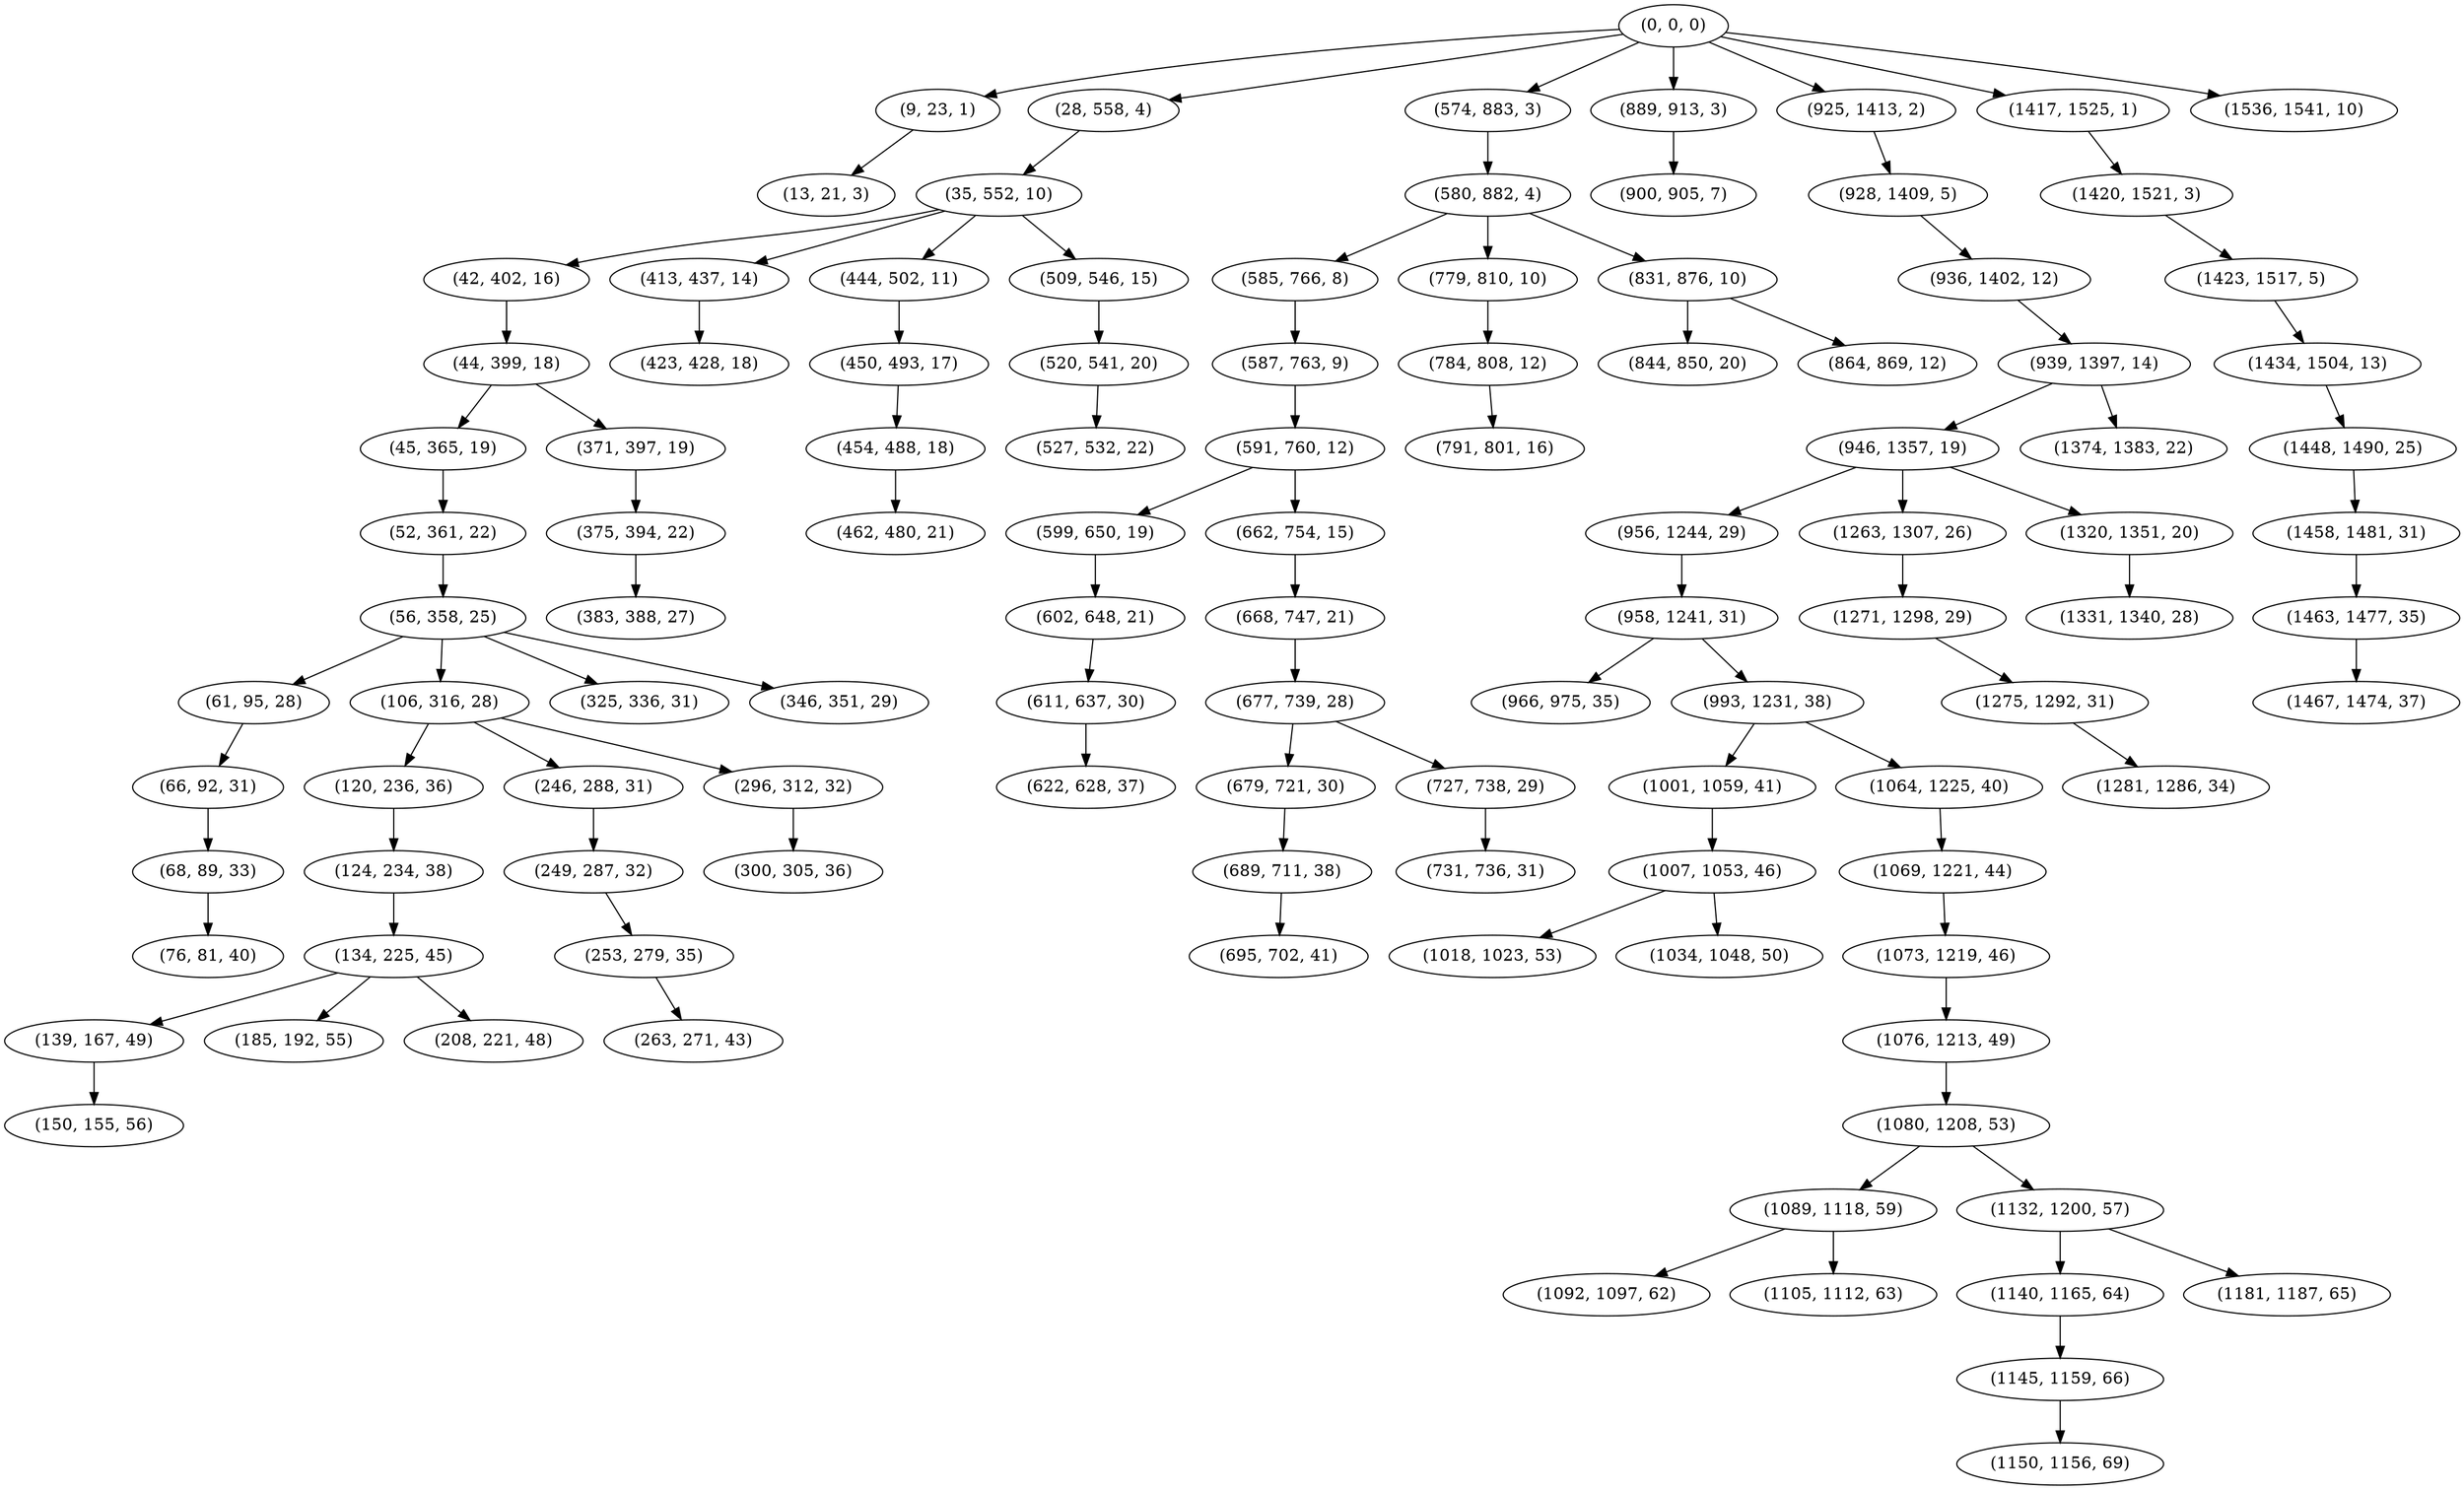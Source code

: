digraph tree {
    "(0, 0, 0)";
    "(9, 23, 1)";
    "(13, 21, 3)";
    "(28, 558, 4)";
    "(35, 552, 10)";
    "(42, 402, 16)";
    "(44, 399, 18)";
    "(45, 365, 19)";
    "(52, 361, 22)";
    "(56, 358, 25)";
    "(61, 95, 28)";
    "(66, 92, 31)";
    "(68, 89, 33)";
    "(76, 81, 40)";
    "(106, 316, 28)";
    "(120, 236, 36)";
    "(124, 234, 38)";
    "(134, 225, 45)";
    "(139, 167, 49)";
    "(150, 155, 56)";
    "(185, 192, 55)";
    "(208, 221, 48)";
    "(246, 288, 31)";
    "(249, 287, 32)";
    "(253, 279, 35)";
    "(263, 271, 43)";
    "(296, 312, 32)";
    "(300, 305, 36)";
    "(325, 336, 31)";
    "(346, 351, 29)";
    "(371, 397, 19)";
    "(375, 394, 22)";
    "(383, 388, 27)";
    "(413, 437, 14)";
    "(423, 428, 18)";
    "(444, 502, 11)";
    "(450, 493, 17)";
    "(454, 488, 18)";
    "(462, 480, 21)";
    "(509, 546, 15)";
    "(520, 541, 20)";
    "(527, 532, 22)";
    "(574, 883, 3)";
    "(580, 882, 4)";
    "(585, 766, 8)";
    "(587, 763, 9)";
    "(591, 760, 12)";
    "(599, 650, 19)";
    "(602, 648, 21)";
    "(611, 637, 30)";
    "(622, 628, 37)";
    "(662, 754, 15)";
    "(668, 747, 21)";
    "(677, 739, 28)";
    "(679, 721, 30)";
    "(689, 711, 38)";
    "(695, 702, 41)";
    "(727, 738, 29)";
    "(731, 736, 31)";
    "(779, 810, 10)";
    "(784, 808, 12)";
    "(791, 801, 16)";
    "(831, 876, 10)";
    "(844, 850, 20)";
    "(864, 869, 12)";
    "(889, 913, 3)";
    "(900, 905, 7)";
    "(925, 1413, 2)";
    "(928, 1409, 5)";
    "(936, 1402, 12)";
    "(939, 1397, 14)";
    "(946, 1357, 19)";
    "(956, 1244, 29)";
    "(958, 1241, 31)";
    "(966, 975, 35)";
    "(993, 1231, 38)";
    "(1001, 1059, 41)";
    "(1007, 1053, 46)";
    "(1018, 1023, 53)";
    "(1034, 1048, 50)";
    "(1064, 1225, 40)";
    "(1069, 1221, 44)";
    "(1073, 1219, 46)";
    "(1076, 1213, 49)";
    "(1080, 1208, 53)";
    "(1089, 1118, 59)";
    "(1092, 1097, 62)";
    "(1105, 1112, 63)";
    "(1132, 1200, 57)";
    "(1140, 1165, 64)";
    "(1145, 1159, 66)";
    "(1150, 1156, 69)";
    "(1181, 1187, 65)";
    "(1263, 1307, 26)";
    "(1271, 1298, 29)";
    "(1275, 1292, 31)";
    "(1281, 1286, 34)";
    "(1320, 1351, 20)";
    "(1331, 1340, 28)";
    "(1374, 1383, 22)";
    "(1417, 1525, 1)";
    "(1420, 1521, 3)";
    "(1423, 1517, 5)";
    "(1434, 1504, 13)";
    "(1448, 1490, 25)";
    "(1458, 1481, 31)";
    "(1463, 1477, 35)";
    "(1467, 1474, 37)";
    "(1536, 1541, 10)";
    "(0, 0, 0)" -> "(9, 23, 1)";
    "(0, 0, 0)" -> "(28, 558, 4)";
    "(0, 0, 0)" -> "(574, 883, 3)";
    "(0, 0, 0)" -> "(889, 913, 3)";
    "(0, 0, 0)" -> "(925, 1413, 2)";
    "(0, 0, 0)" -> "(1417, 1525, 1)";
    "(0, 0, 0)" -> "(1536, 1541, 10)";
    "(9, 23, 1)" -> "(13, 21, 3)";
    "(28, 558, 4)" -> "(35, 552, 10)";
    "(35, 552, 10)" -> "(42, 402, 16)";
    "(35, 552, 10)" -> "(413, 437, 14)";
    "(35, 552, 10)" -> "(444, 502, 11)";
    "(35, 552, 10)" -> "(509, 546, 15)";
    "(42, 402, 16)" -> "(44, 399, 18)";
    "(44, 399, 18)" -> "(45, 365, 19)";
    "(44, 399, 18)" -> "(371, 397, 19)";
    "(45, 365, 19)" -> "(52, 361, 22)";
    "(52, 361, 22)" -> "(56, 358, 25)";
    "(56, 358, 25)" -> "(61, 95, 28)";
    "(56, 358, 25)" -> "(106, 316, 28)";
    "(56, 358, 25)" -> "(325, 336, 31)";
    "(56, 358, 25)" -> "(346, 351, 29)";
    "(61, 95, 28)" -> "(66, 92, 31)";
    "(66, 92, 31)" -> "(68, 89, 33)";
    "(68, 89, 33)" -> "(76, 81, 40)";
    "(106, 316, 28)" -> "(120, 236, 36)";
    "(106, 316, 28)" -> "(246, 288, 31)";
    "(106, 316, 28)" -> "(296, 312, 32)";
    "(120, 236, 36)" -> "(124, 234, 38)";
    "(124, 234, 38)" -> "(134, 225, 45)";
    "(134, 225, 45)" -> "(139, 167, 49)";
    "(134, 225, 45)" -> "(185, 192, 55)";
    "(134, 225, 45)" -> "(208, 221, 48)";
    "(139, 167, 49)" -> "(150, 155, 56)";
    "(246, 288, 31)" -> "(249, 287, 32)";
    "(249, 287, 32)" -> "(253, 279, 35)";
    "(253, 279, 35)" -> "(263, 271, 43)";
    "(296, 312, 32)" -> "(300, 305, 36)";
    "(371, 397, 19)" -> "(375, 394, 22)";
    "(375, 394, 22)" -> "(383, 388, 27)";
    "(413, 437, 14)" -> "(423, 428, 18)";
    "(444, 502, 11)" -> "(450, 493, 17)";
    "(450, 493, 17)" -> "(454, 488, 18)";
    "(454, 488, 18)" -> "(462, 480, 21)";
    "(509, 546, 15)" -> "(520, 541, 20)";
    "(520, 541, 20)" -> "(527, 532, 22)";
    "(574, 883, 3)" -> "(580, 882, 4)";
    "(580, 882, 4)" -> "(585, 766, 8)";
    "(580, 882, 4)" -> "(779, 810, 10)";
    "(580, 882, 4)" -> "(831, 876, 10)";
    "(585, 766, 8)" -> "(587, 763, 9)";
    "(587, 763, 9)" -> "(591, 760, 12)";
    "(591, 760, 12)" -> "(599, 650, 19)";
    "(591, 760, 12)" -> "(662, 754, 15)";
    "(599, 650, 19)" -> "(602, 648, 21)";
    "(602, 648, 21)" -> "(611, 637, 30)";
    "(611, 637, 30)" -> "(622, 628, 37)";
    "(662, 754, 15)" -> "(668, 747, 21)";
    "(668, 747, 21)" -> "(677, 739, 28)";
    "(677, 739, 28)" -> "(679, 721, 30)";
    "(677, 739, 28)" -> "(727, 738, 29)";
    "(679, 721, 30)" -> "(689, 711, 38)";
    "(689, 711, 38)" -> "(695, 702, 41)";
    "(727, 738, 29)" -> "(731, 736, 31)";
    "(779, 810, 10)" -> "(784, 808, 12)";
    "(784, 808, 12)" -> "(791, 801, 16)";
    "(831, 876, 10)" -> "(844, 850, 20)";
    "(831, 876, 10)" -> "(864, 869, 12)";
    "(889, 913, 3)" -> "(900, 905, 7)";
    "(925, 1413, 2)" -> "(928, 1409, 5)";
    "(928, 1409, 5)" -> "(936, 1402, 12)";
    "(936, 1402, 12)" -> "(939, 1397, 14)";
    "(939, 1397, 14)" -> "(946, 1357, 19)";
    "(939, 1397, 14)" -> "(1374, 1383, 22)";
    "(946, 1357, 19)" -> "(956, 1244, 29)";
    "(946, 1357, 19)" -> "(1263, 1307, 26)";
    "(946, 1357, 19)" -> "(1320, 1351, 20)";
    "(956, 1244, 29)" -> "(958, 1241, 31)";
    "(958, 1241, 31)" -> "(966, 975, 35)";
    "(958, 1241, 31)" -> "(993, 1231, 38)";
    "(993, 1231, 38)" -> "(1001, 1059, 41)";
    "(993, 1231, 38)" -> "(1064, 1225, 40)";
    "(1001, 1059, 41)" -> "(1007, 1053, 46)";
    "(1007, 1053, 46)" -> "(1018, 1023, 53)";
    "(1007, 1053, 46)" -> "(1034, 1048, 50)";
    "(1064, 1225, 40)" -> "(1069, 1221, 44)";
    "(1069, 1221, 44)" -> "(1073, 1219, 46)";
    "(1073, 1219, 46)" -> "(1076, 1213, 49)";
    "(1076, 1213, 49)" -> "(1080, 1208, 53)";
    "(1080, 1208, 53)" -> "(1089, 1118, 59)";
    "(1080, 1208, 53)" -> "(1132, 1200, 57)";
    "(1089, 1118, 59)" -> "(1092, 1097, 62)";
    "(1089, 1118, 59)" -> "(1105, 1112, 63)";
    "(1132, 1200, 57)" -> "(1140, 1165, 64)";
    "(1132, 1200, 57)" -> "(1181, 1187, 65)";
    "(1140, 1165, 64)" -> "(1145, 1159, 66)";
    "(1145, 1159, 66)" -> "(1150, 1156, 69)";
    "(1263, 1307, 26)" -> "(1271, 1298, 29)";
    "(1271, 1298, 29)" -> "(1275, 1292, 31)";
    "(1275, 1292, 31)" -> "(1281, 1286, 34)";
    "(1320, 1351, 20)" -> "(1331, 1340, 28)";
    "(1417, 1525, 1)" -> "(1420, 1521, 3)";
    "(1420, 1521, 3)" -> "(1423, 1517, 5)";
    "(1423, 1517, 5)" -> "(1434, 1504, 13)";
    "(1434, 1504, 13)" -> "(1448, 1490, 25)";
    "(1448, 1490, 25)" -> "(1458, 1481, 31)";
    "(1458, 1481, 31)" -> "(1463, 1477, 35)";
    "(1463, 1477, 35)" -> "(1467, 1474, 37)";
}
